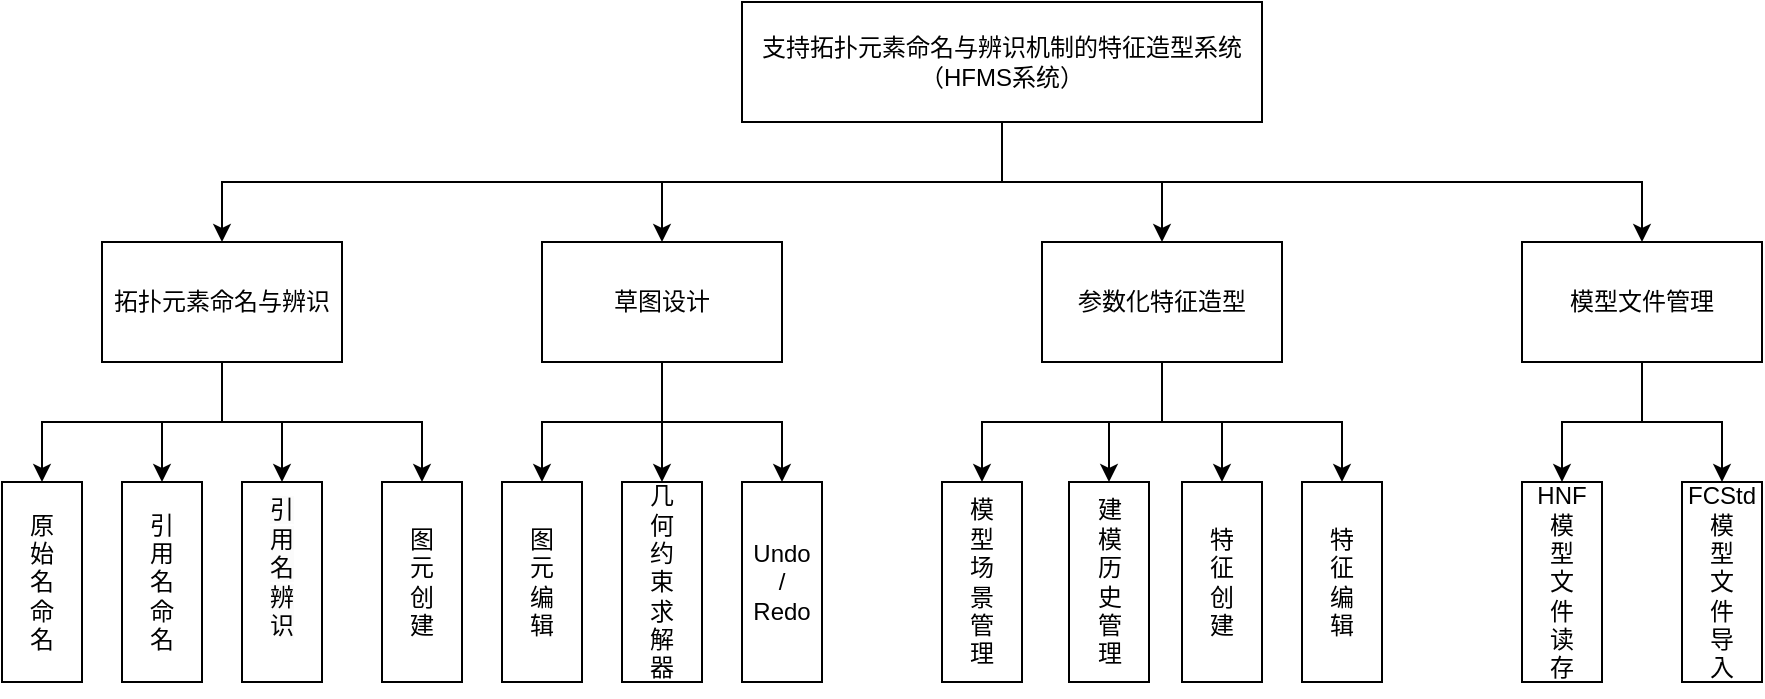 <mxfile version="22.0.6" type="github">
  <diagram name="第 1 页" id="enDqaQSZ2miNoZcMamID">
    <mxGraphModel dx="2117" dy="580" grid="1" gridSize="10" guides="1" tooltips="1" connect="1" arrows="1" fold="1" page="1" pageScale="1" pageWidth="827" pageHeight="1169" math="0" shadow="0">
      <root>
        <mxCell id="0" />
        <mxCell id="1" parent="0" />
        <mxCell id="aORzCCbAc_7LxRYpqcXi-55" style="edgeStyle=orthogonalEdgeStyle;rounded=0;orthogonalLoop=1;jettySize=auto;html=1;" edge="1" parent="1" source="aORzCCbAc_7LxRYpqcXi-1" target="aORzCCbAc_7LxRYpqcXi-6">
          <mxGeometry relative="1" as="geometry" />
        </mxCell>
        <mxCell id="aORzCCbAc_7LxRYpqcXi-56" style="edgeStyle=orthogonalEdgeStyle;rounded=0;orthogonalLoop=1;jettySize=auto;html=1;" edge="1" parent="1" source="aORzCCbAc_7LxRYpqcXi-1" target="aORzCCbAc_7LxRYpqcXi-11">
          <mxGeometry relative="1" as="geometry" />
        </mxCell>
        <mxCell id="aORzCCbAc_7LxRYpqcXi-57" style="edgeStyle=orthogonalEdgeStyle;rounded=0;orthogonalLoop=1;jettySize=auto;html=1;" edge="1" parent="1" source="aORzCCbAc_7LxRYpqcXi-1" target="aORzCCbAc_7LxRYpqcXi-12">
          <mxGeometry relative="1" as="geometry">
            <Array as="points">
              <mxPoint x="340" y="210" />
              <mxPoint x="660" y="210" />
            </Array>
          </mxGeometry>
        </mxCell>
        <mxCell id="aORzCCbAc_7LxRYpqcXi-58" style="edgeStyle=orthogonalEdgeStyle;rounded=0;orthogonalLoop=1;jettySize=auto;html=1;entryX=0.5;entryY=0;entryDx=0;entryDy=0;" edge="1" parent="1" source="aORzCCbAc_7LxRYpqcXi-1" target="aORzCCbAc_7LxRYpqcXi-2">
          <mxGeometry relative="1" as="geometry">
            <Array as="points">
              <mxPoint x="340" y="210" />
              <mxPoint x="-50" y="210" />
            </Array>
          </mxGeometry>
        </mxCell>
        <mxCell id="aORzCCbAc_7LxRYpqcXi-1" value="&lt;p class=&quot;MsoNormal&quot;&gt;支持拓扑元素命名与辨识机制的特征造型系统（HFMS系统）&lt;/p&gt;" style="rounded=0;whiteSpace=wrap;html=1;" vertex="1" parent="1">
          <mxGeometry x="210" y="120" width="260" height="60" as="geometry" />
        </mxCell>
        <mxCell id="aORzCCbAc_7LxRYpqcXi-59" style="edgeStyle=orthogonalEdgeStyle;rounded=0;orthogonalLoop=1;jettySize=auto;html=1;entryX=0.5;entryY=0;entryDx=0;entryDy=0;" edge="1" parent="1" source="aORzCCbAc_7LxRYpqcXi-2" target="aORzCCbAc_7LxRYpqcXi-30">
          <mxGeometry relative="1" as="geometry" />
        </mxCell>
        <mxCell id="aORzCCbAc_7LxRYpqcXi-60" style="edgeStyle=orthogonalEdgeStyle;rounded=0;orthogonalLoop=1;jettySize=auto;html=1;entryX=0.5;entryY=0;entryDx=0;entryDy=0;" edge="1" parent="1" source="aORzCCbAc_7LxRYpqcXi-2" target="aORzCCbAc_7LxRYpqcXi-19">
          <mxGeometry relative="1" as="geometry" />
        </mxCell>
        <mxCell id="aORzCCbAc_7LxRYpqcXi-61" style="edgeStyle=orthogonalEdgeStyle;rounded=0;orthogonalLoop=1;jettySize=auto;html=1;" edge="1" parent="1" source="aORzCCbAc_7LxRYpqcXi-2" target="aORzCCbAc_7LxRYpqcXi-32">
          <mxGeometry relative="1" as="geometry">
            <Array as="points">
              <mxPoint x="-50" y="330" />
              <mxPoint x="50" y="330" />
            </Array>
          </mxGeometry>
        </mxCell>
        <mxCell id="aORzCCbAc_7LxRYpqcXi-62" style="edgeStyle=orthogonalEdgeStyle;rounded=0;orthogonalLoop=1;jettySize=auto;html=1;entryX=0.5;entryY=0;entryDx=0;entryDy=0;" edge="1" parent="1" source="aORzCCbAc_7LxRYpqcXi-2" target="aORzCCbAc_7LxRYpqcXi-29">
          <mxGeometry relative="1" as="geometry">
            <Array as="points">
              <mxPoint x="-50" y="330" />
              <mxPoint x="-140" y="330" />
            </Array>
          </mxGeometry>
        </mxCell>
        <mxCell id="aORzCCbAc_7LxRYpqcXi-2" value="拓扑元素命名与辨识" style="rounded=0;whiteSpace=wrap;html=1;" vertex="1" parent="1">
          <mxGeometry x="-110" y="240" width="120" height="60" as="geometry" />
        </mxCell>
        <mxCell id="aORzCCbAc_7LxRYpqcXi-63" style="edgeStyle=orthogonalEdgeStyle;rounded=0;orthogonalLoop=1;jettySize=auto;html=1;" edge="1" parent="1" source="aORzCCbAc_7LxRYpqcXi-6" target="aORzCCbAc_7LxRYpqcXi-31">
          <mxGeometry relative="1" as="geometry" />
        </mxCell>
        <mxCell id="aORzCCbAc_7LxRYpqcXi-64" style="edgeStyle=orthogonalEdgeStyle;rounded=0;orthogonalLoop=1;jettySize=auto;html=1;" edge="1" parent="1" source="aORzCCbAc_7LxRYpqcXi-6" target="aORzCCbAc_7LxRYpqcXi-33">
          <mxGeometry relative="1" as="geometry" />
        </mxCell>
        <mxCell id="aORzCCbAc_7LxRYpqcXi-65" style="edgeStyle=orthogonalEdgeStyle;rounded=0;orthogonalLoop=1;jettySize=auto;html=1;" edge="1" parent="1" source="aORzCCbAc_7LxRYpqcXi-6" target="aORzCCbAc_7LxRYpqcXi-34">
          <mxGeometry relative="1" as="geometry" />
        </mxCell>
        <mxCell id="aORzCCbAc_7LxRYpqcXi-6" value="草图设计" style="rounded=0;whiteSpace=wrap;html=1;" vertex="1" parent="1">
          <mxGeometry x="110" y="240" width="120" height="60" as="geometry" />
        </mxCell>
        <mxCell id="aORzCCbAc_7LxRYpqcXi-66" style="edgeStyle=orthogonalEdgeStyle;rounded=0;orthogonalLoop=1;jettySize=auto;html=1;entryX=0.5;entryY=0;entryDx=0;entryDy=0;" edge="1" parent="1" source="aORzCCbAc_7LxRYpqcXi-11" target="aORzCCbAc_7LxRYpqcXi-27">
          <mxGeometry relative="1" as="geometry" />
        </mxCell>
        <mxCell id="aORzCCbAc_7LxRYpqcXi-67" style="edgeStyle=orthogonalEdgeStyle;rounded=0;orthogonalLoop=1;jettySize=auto;html=1;entryX=0.5;entryY=0;entryDx=0;entryDy=0;" edge="1" parent="1" source="aORzCCbAc_7LxRYpqcXi-11" target="aORzCCbAc_7LxRYpqcXi-25">
          <mxGeometry relative="1" as="geometry" />
        </mxCell>
        <mxCell id="aORzCCbAc_7LxRYpqcXi-68" style="edgeStyle=orthogonalEdgeStyle;rounded=0;orthogonalLoop=1;jettySize=auto;html=1;" edge="1" parent="1" source="aORzCCbAc_7LxRYpqcXi-11" target="aORzCCbAc_7LxRYpqcXi-24">
          <mxGeometry relative="1" as="geometry">
            <Array as="points">
              <mxPoint x="420" y="330" />
              <mxPoint x="330" y="330" />
            </Array>
          </mxGeometry>
        </mxCell>
        <mxCell id="aORzCCbAc_7LxRYpqcXi-69" style="edgeStyle=orthogonalEdgeStyle;rounded=0;orthogonalLoop=1;jettySize=auto;html=1;" edge="1" parent="1" source="aORzCCbAc_7LxRYpqcXi-11" target="aORzCCbAc_7LxRYpqcXi-26">
          <mxGeometry relative="1" as="geometry">
            <Array as="points">
              <mxPoint x="420" y="330" />
              <mxPoint x="510" y="330" />
            </Array>
          </mxGeometry>
        </mxCell>
        <mxCell id="aORzCCbAc_7LxRYpqcXi-11" value="参数化特征造型" style="rounded=0;whiteSpace=wrap;html=1;" vertex="1" parent="1">
          <mxGeometry x="360" y="240" width="120" height="60" as="geometry" />
        </mxCell>
        <mxCell id="aORzCCbAc_7LxRYpqcXi-70" style="edgeStyle=orthogonalEdgeStyle;rounded=0;orthogonalLoop=1;jettySize=auto;html=1;" edge="1" parent="1" source="aORzCCbAc_7LxRYpqcXi-12" target="aORzCCbAc_7LxRYpqcXi-21">
          <mxGeometry relative="1" as="geometry" />
        </mxCell>
        <mxCell id="aORzCCbAc_7LxRYpqcXi-71" style="edgeStyle=orthogonalEdgeStyle;rounded=0;orthogonalLoop=1;jettySize=auto;html=1;entryX=0.5;entryY=0;entryDx=0;entryDy=0;" edge="1" parent="1" source="aORzCCbAc_7LxRYpqcXi-12" target="aORzCCbAc_7LxRYpqcXi-22">
          <mxGeometry relative="1" as="geometry" />
        </mxCell>
        <mxCell id="aORzCCbAc_7LxRYpqcXi-12" value="模型文件管理" style="rounded=0;whiteSpace=wrap;html=1;" vertex="1" parent="1">
          <mxGeometry x="600" y="240" width="120" height="60" as="geometry" />
        </mxCell>
        <mxCell id="aORzCCbAc_7LxRYpqcXi-19" value="&#xa;&lt;span style=&quot;color: rgb(0, 0, 0); font-family: Helvetica; font-size: 12px; font-style: normal; font-variant-ligatures: normal; font-variant-caps: normal; font-weight: 400; letter-spacing: normal; orphans: 2; text-align: center; text-indent: 0px; text-transform: none; widows: 2; word-spacing: 0px; -webkit-text-stroke-width: 0px; background-color: rgb(251, 251, 251); text-decoration-thickness: initial; text-decoration-style: initial; text-decoration-color: initial; float: none; display: inline !important;&quot;&gt;引&lt;/span&gt;&lt;br style=&quot;border-color: var(--border-color); color: rgb(0, 0, 0); font-family: Helvetica; font-size: 12px; font-style: normal; font-variant-ligatures: normal; font-variant-caps: normal; font-weight: 400; letter-spacing: normal; orphans: 2; text-align: center; text-indent: 0px; text-transform: none; widows: 2; word-spacing: 0px; -webkit-text-stroke-width: 0px; background-color: rgb(251, 251, 251); text-decoration-thickness: initial; text-decoration-style: initial; text-decoration-color: initial;&quot;&gt;&lt;span style=&quot;color: rgb(0, 0, 0); font-family: Helvetica; font-size: 12px; font-style: normal; font-variant-ligatures: normal; font-variant-caps: normal; font-weight: 400; letter-spacing: normal; orphans: 2; text-align: center; text-indent: 0px; text-transform: none; widows: 2; word-spacing: 0px; -webkit-text-stroke-width: 0px; background-color: rgb(251, 251, 251); text-decoration-thickness: initial; text-decoration-style: initial; text-decoration-color: initial; float: none; display: inline !important;&quot;&gt;用&lt;/span&gt;&lt;br style=&quot;border-color: var(--border-color); color: rgb(0, 0, 0); font-family: Helvetica; font-size: 12px; font-style: normal; font-variant-ligatures: normal; font-variant-caps: normal; font-weight: 400; letter-spacing: normal; orphans: 2; text-align: center; text-indent: 0px; text-transform: none; widows: 2; word-spacing: 0px; -webkit-text-stroke-width: 0px; background-color: rgb(251, 251, 251); text-decoration-thickness: initial; text-decoration-style: initial; text-decoration-color: initial;&quot;&gt;&lt;span style=&quot;color: rgb(0, 0, 0); font-family: Helvetica; font-size: 12px; font-style: normal; font-variant-ligatures: normal; font-variant-caps: normal; font-weight: 400; letter-spacing: normal; orphans: 2; text-align: center; text-indent: 0px; text-transform: none; widows: 2; word-spacing: 0px; -webkit-text-stroke-width: 0px; background-color: rgb(251, 251, 251); text-decoration-thickness: initial; text-decoration-style: initial; text-decoration-color: initial; float: none; display: inline !important;&quot;&gt;名&lt;/span&gt;&lt;br style=&quot;border-color: var(--border-color); color: rgb(0, 0, 0); font-family: Helvetica; font-size: 12px; font-style: normal; font-variant-ligatures: normal; font-variant-caps: normal; font-weight: 400; letter-spacing: normal; orphans: 2; text-align: center; text-indent: 0px; text-transform: none; widows: 2; word-spacing: 0px; -webkit-text-stroke-width: 0px; background-color: rgb(251, 251, 251); text-decoration-thickness: initial; text-decoration-style: initial; text-decoration-color: initial;&quot;&gt;&lt;span style=&quot;color: rgb(0, 0, 0); font-family: Helvetica; font-size: 12px; font-style: normal; font-variant-ligatures: normal; font-variant-caps: normal; font-weight: 400; letter-spacing: normal; orphans: 2; text-align: center; text-indent: 0px; text-transform: none; widows: 2; word-spacing: 0px; -webkit-text-stroke-width: 0px; background-color: rgb(251, 251, 251); text-decoration-thickness: initial; text-decoration-style: initial; text-decoration-color: initial; float: none; display: inline !important;&quot;&gt;辨&lt;/span&gt;&lt;br style=&quot;border-color: var(--border-color); color: rgb(0, 0, 0); font-family: Helvetica; font-size: 12px; font-style: normal; font-variant-ligatures: normal; font-variant-caps: normal; font-weight: 400; letter-spacing: normal; orphans: 2; text-align: center; text-indent: 0px; text-transform: none; widows: 2; word-spacing: 0px; -webkit-text-stroke-width: 0px; background-color: rgb(251, 251, 251); text-decoration-thickness: initial; text-decoration-style: initial; text-decoration-color: initial;&quot;&gt;&lt;span style=&quot;color: rgb(0, 0, 0); font-family: Helvetica; font-size: 12px; font-style: normal; font-variant-ligatures: normal; font-variant-caps: normal; font-weight: 400; letter-spacing: normal; orphans: 2; text-align: center; text-indent: 0px; text-transform: none; widows: 2; word-spacing: 0px; -webkit-text-stroke-width: 0px; background-color: rgb(251, 251, 251); text-decoration-thickness: initial; text-decoration-style: initial; text-decoration-color: initial; float: none; display: inline !important;&quot;&gt;识&lt;/span&gt;&#xa;&#xa;" style="rounded=0;whiteSpace=wrap;html=1;" vertex="1" parent="1">
          <mxGeometry x="-40" y="360" width="40" height="100" as="geometry" />
        </mxCell>
        <mxCell id="aORzCCbAc_7LxRYpqcXi-21" value="HNF&lt;br&gt;模&lt;br&gt;型&lt;br&gt;文&lt;br&gt;件&lt;br&gt;读&lt;br&gt;存" style="rounded=0;whiteSpace=wrap;html=1;" vertex="1" parent="1">
          <mxGeometry x="600" y="360" width="40" height="100" as="geometry" />
        </mxCell>
        <mxCell id="aORzCCbAc_7LxRYpqcXi-22" value="FCStd&lt;br&gt;模&lt;br&gt;型&lt;br&gt;文&lt;br&gt;件&lt;br&gt;导&lt;br&gt;入" style="rounded=0;whiteSpace=wrap;html=1;" vertex="1" parent="1">
          <mxGeometry x="680" y="360" width="40" height="100" as="geometry" />
        </mxCell>
        <mxCell id="aORzCCbAc_7LxRYpqcXi-24" value="模&lt;br&gt;型&lt;br&gt;场&lt;br&gt;景&lt;br&gt;管&lt;br&gt;理" style="rounded=0;whiteSpace=wrap;html=1;" vertex="1" parent="1">
          <mxGeometry x="310" y="360" width="40" height="100" as="geometry" />
        </mxCell>
        <mxCell id="aORzCCbAc_7LxRYpqcXi-25" value="特&lt;br&gt;征&lt;br&gt;创&lt;br&gt;建" style="rounded=0;whiteSpace=wrap;html=1;" vertex="1" parent="1">
          <mxGeometry x="430" y="360" width="40" height="100" as="geometry" />
        </mxCell>
        <mxCell id="aORzCCbAc_7LxRYpqcXi-26" value="特&lt;br&gt;征&lt;br&gt;编&lt;br&gt;辑" style="rounded=0;whiteSpace=wrap;html=1;" vertex="1" parent="1">
          <mxGeometry x="490" y="360" width="40" height="100" as="geometry" />
        </mxCell>
        <mxCell id="aORzCCbAc_7LxRYpqcXi-27" value="建&lt;br&gt;模&lt;br&gt;历&lt;br&gt;史&lt;br&gt;管&lt;br&gt;理" style="rounded=0;whiteSpace=wrap;html=1;" vertex="1" parent="1">
          <mxGeometry x="373.5" y="360" width="40" height="100" as="geometry" />
        </mxCell>
        <mxCell id="aORzCCbAc_7LxRYpqcXi-29" value="原&lt;br style=&quot;border-color: var(--border-color);&quot;&gt;始&lt;br style=&quot;border-color: var(--border-color);&quot;&gt;名&lt;br style=&quot;border-color: var(--border-color);&quot;&gt;命&lt;br style=&quot;border-color: var(--border-color);&quot;&gt;名" style="rounded=0;whiteSpace=wrap;html=1;" vertex="1" parent="1">
          <mxGeometry x="-160" y="360" width="40" height="100" as="geometry" />
        </mxCell>
        <mxCell id="aORzCCbAc_7LxRYpqcXi-30" value="引&lt;br style=&quot;border-color: var(--border-color);&quot;&gt;用&lt;br style=&quot;border-color: var(--border-color);&quot;&gt;名&lt;br style=&quot;border-color: var(--border-color);&quot;&gt;命&lt;br style=&quot;border-color: var(--border-color);&quot;&gt;名" style="rounded=0;whiteSpace=wrap;html=1;" vertex="1" parent="1">
          <mxGeometry x="-100" y="360" width="40" height="100" as="geometry" />
        </mxCell>
        <mxCell id="aORzCCbAc_7LxRYpqcXi-31" value="几&lt;br&gt;何&lt;br&gt;约&lt;br&gt;束&lt;br&gt;求&lt;br&gt;解&lt;br&gt;器" style="rounded=0;whiteSpace=wrap;html=1;" vertex="1" parent="1">
          <mxGeometry x="150" y="360" width="40" height="100" as="geometry" />
        </mxCell>
        <mxCell id="aORzCCbAc_7LxRYpqcXi-32" value="图&lt;br style=&quot;border-color: var(--border-color);&quot;&gt;元&lt;br style=&quot;border-color: var(--border-color);&quot;&gt;创&lt;br style=&quot;border-color: var(--border-color);&quot;&gt;建" style="rounded=0;whiteSpace=wrap;html=1;" vertex="1" parent="1">
          <mxGeometry x="30" y="360" width="40" height="100" as="geometry" />
        </mxCell>
        <mxCell id="aORzCCbAc_7LxRYpqcXi-33" value="图&lt;br style=&quot;border-color: var(--border-color);&quot;&gt;元&lt;br style=&quot;border-color: var(--border-color);&quot;&gt;编&lt;br style=&quot;border-color: var(--border-color);&quot;&gt;辑" style="rounded=0;whiteSpace=wrap;html=1;" vertex="1" parent="1">
          <mxGeometry x="90" y="360" width="40" height="100" as="geometry" />
        </mxCell>
        <mxCell id="aORzCCbAc_7LxRYpqcXi-34" value="Undo&lt;br style=&quot;border-color: var(--border-color);&quot;&gt;/&lt;br style=&quot;border-color: var(--border-color);&quot;&gt;Redo" style="rounded=0;whiteSpace=wrap;html=1;" vertex="1" parent="1">
          <mxGeometry x="210" y="360" width="40" height="100" as="geometry" />
        </mxCell>
      </root>
    </mxGraphModel>
  </diagram>
</mxfile>
